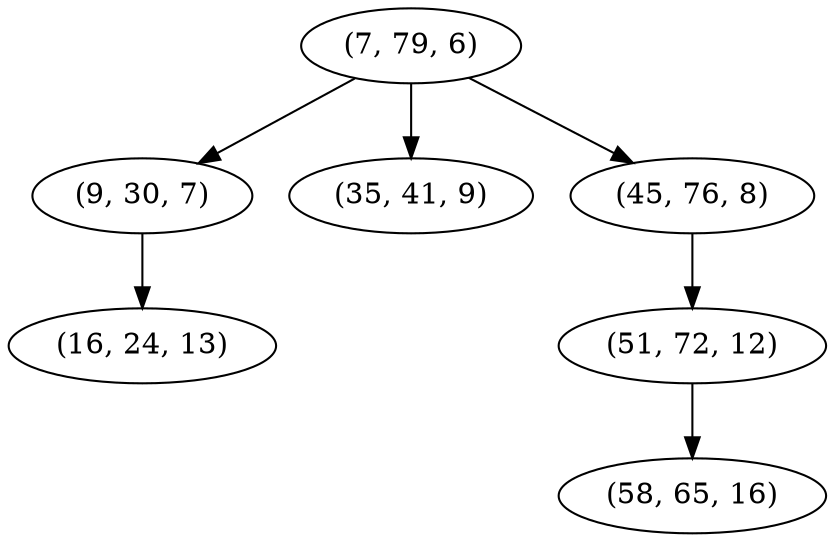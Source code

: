 digraph tree {
    "(7, 79, 6)";
    "(9, 30, 7)";
    "(16, 24, 13)";
    "(35, 41, 9)";
    "(45, 76, 8)";
    "(51, 72, 12)";
    "(58, 65, 16)";
    "(7, 79, 6)" -> "(9, 30, 7)";
    "(7, 79, 6)" -> "(35, 41, 9)";
    "(7, 79, 6)" -> "(45, 76, 8)";
    "(9, 30, 7)" -> "(16, 24, 13)";
    "(45, 76, 8)" -> "(51, 72, 12)";
    "(51, 72, 12)" -> "(58, 65, 16)";
}
